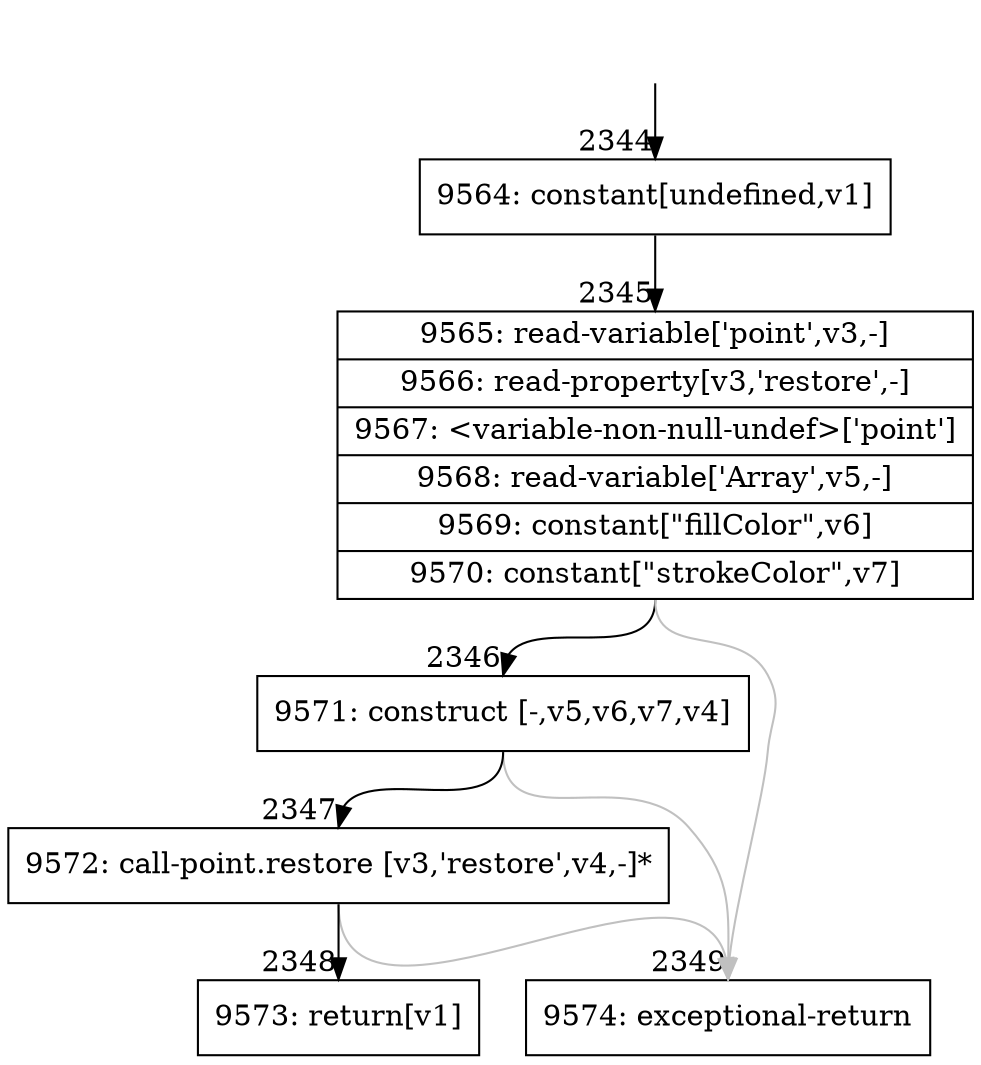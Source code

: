 digraph {
rankdir="TD"
BB_entry220[shape=none,label=""];
BB_entry220 -> BB2344 [tailport=s, headport=n, headlabel="    2344"]
BB2344 [shape=record label="{9564: constant[undefined,v1]}" ] 
BB2344 -> BB2345 [tailport=s, headport=n, headlabel="      2345"]
BB2345 [shape=record label="{9565: read-variable['point',v3,-]|9566: read-property[v3,'restore',-]|9567: \<variable-non-null-undef\>['point']|9568: read-variable['Array',v5,-]|9569: constant[\"fillColor\",v6]|9570: constant[\"strokeColor\",v7]}" ] 
BB2345 -> BB2346 [tailport=s, headport=n, headlabel="      2346"]
BB2345 -> BB2349 [tailport=s, headport=n, color=gray, headlabel="      2349"]
BB2346 [shape=record label="{9571: construct [-,v5,v6,v7,v4]}" ] 
BB2346 -> BB2347 [tailport=s, headport=n, headlabel="      2347"]
BB2346 -> BB2349 [tailport=s, headport=n, color=gray]
BB2347 [shape=record label="{9572: call-point.restore [v3,'restore',v4,-]*}" ] 
BB2347 -> BB2348 [tailport=s, headport=n, headlabel="      2348"]
BB2347 -> BB2349 [tailport=s, headport=n, color=gray]
BB2348 [shape=record label="{9573: return[v1]}" ] 
BB2349 [shape=record label="{9574: exceptional-return}" ] 
//#$~ 2590
}
